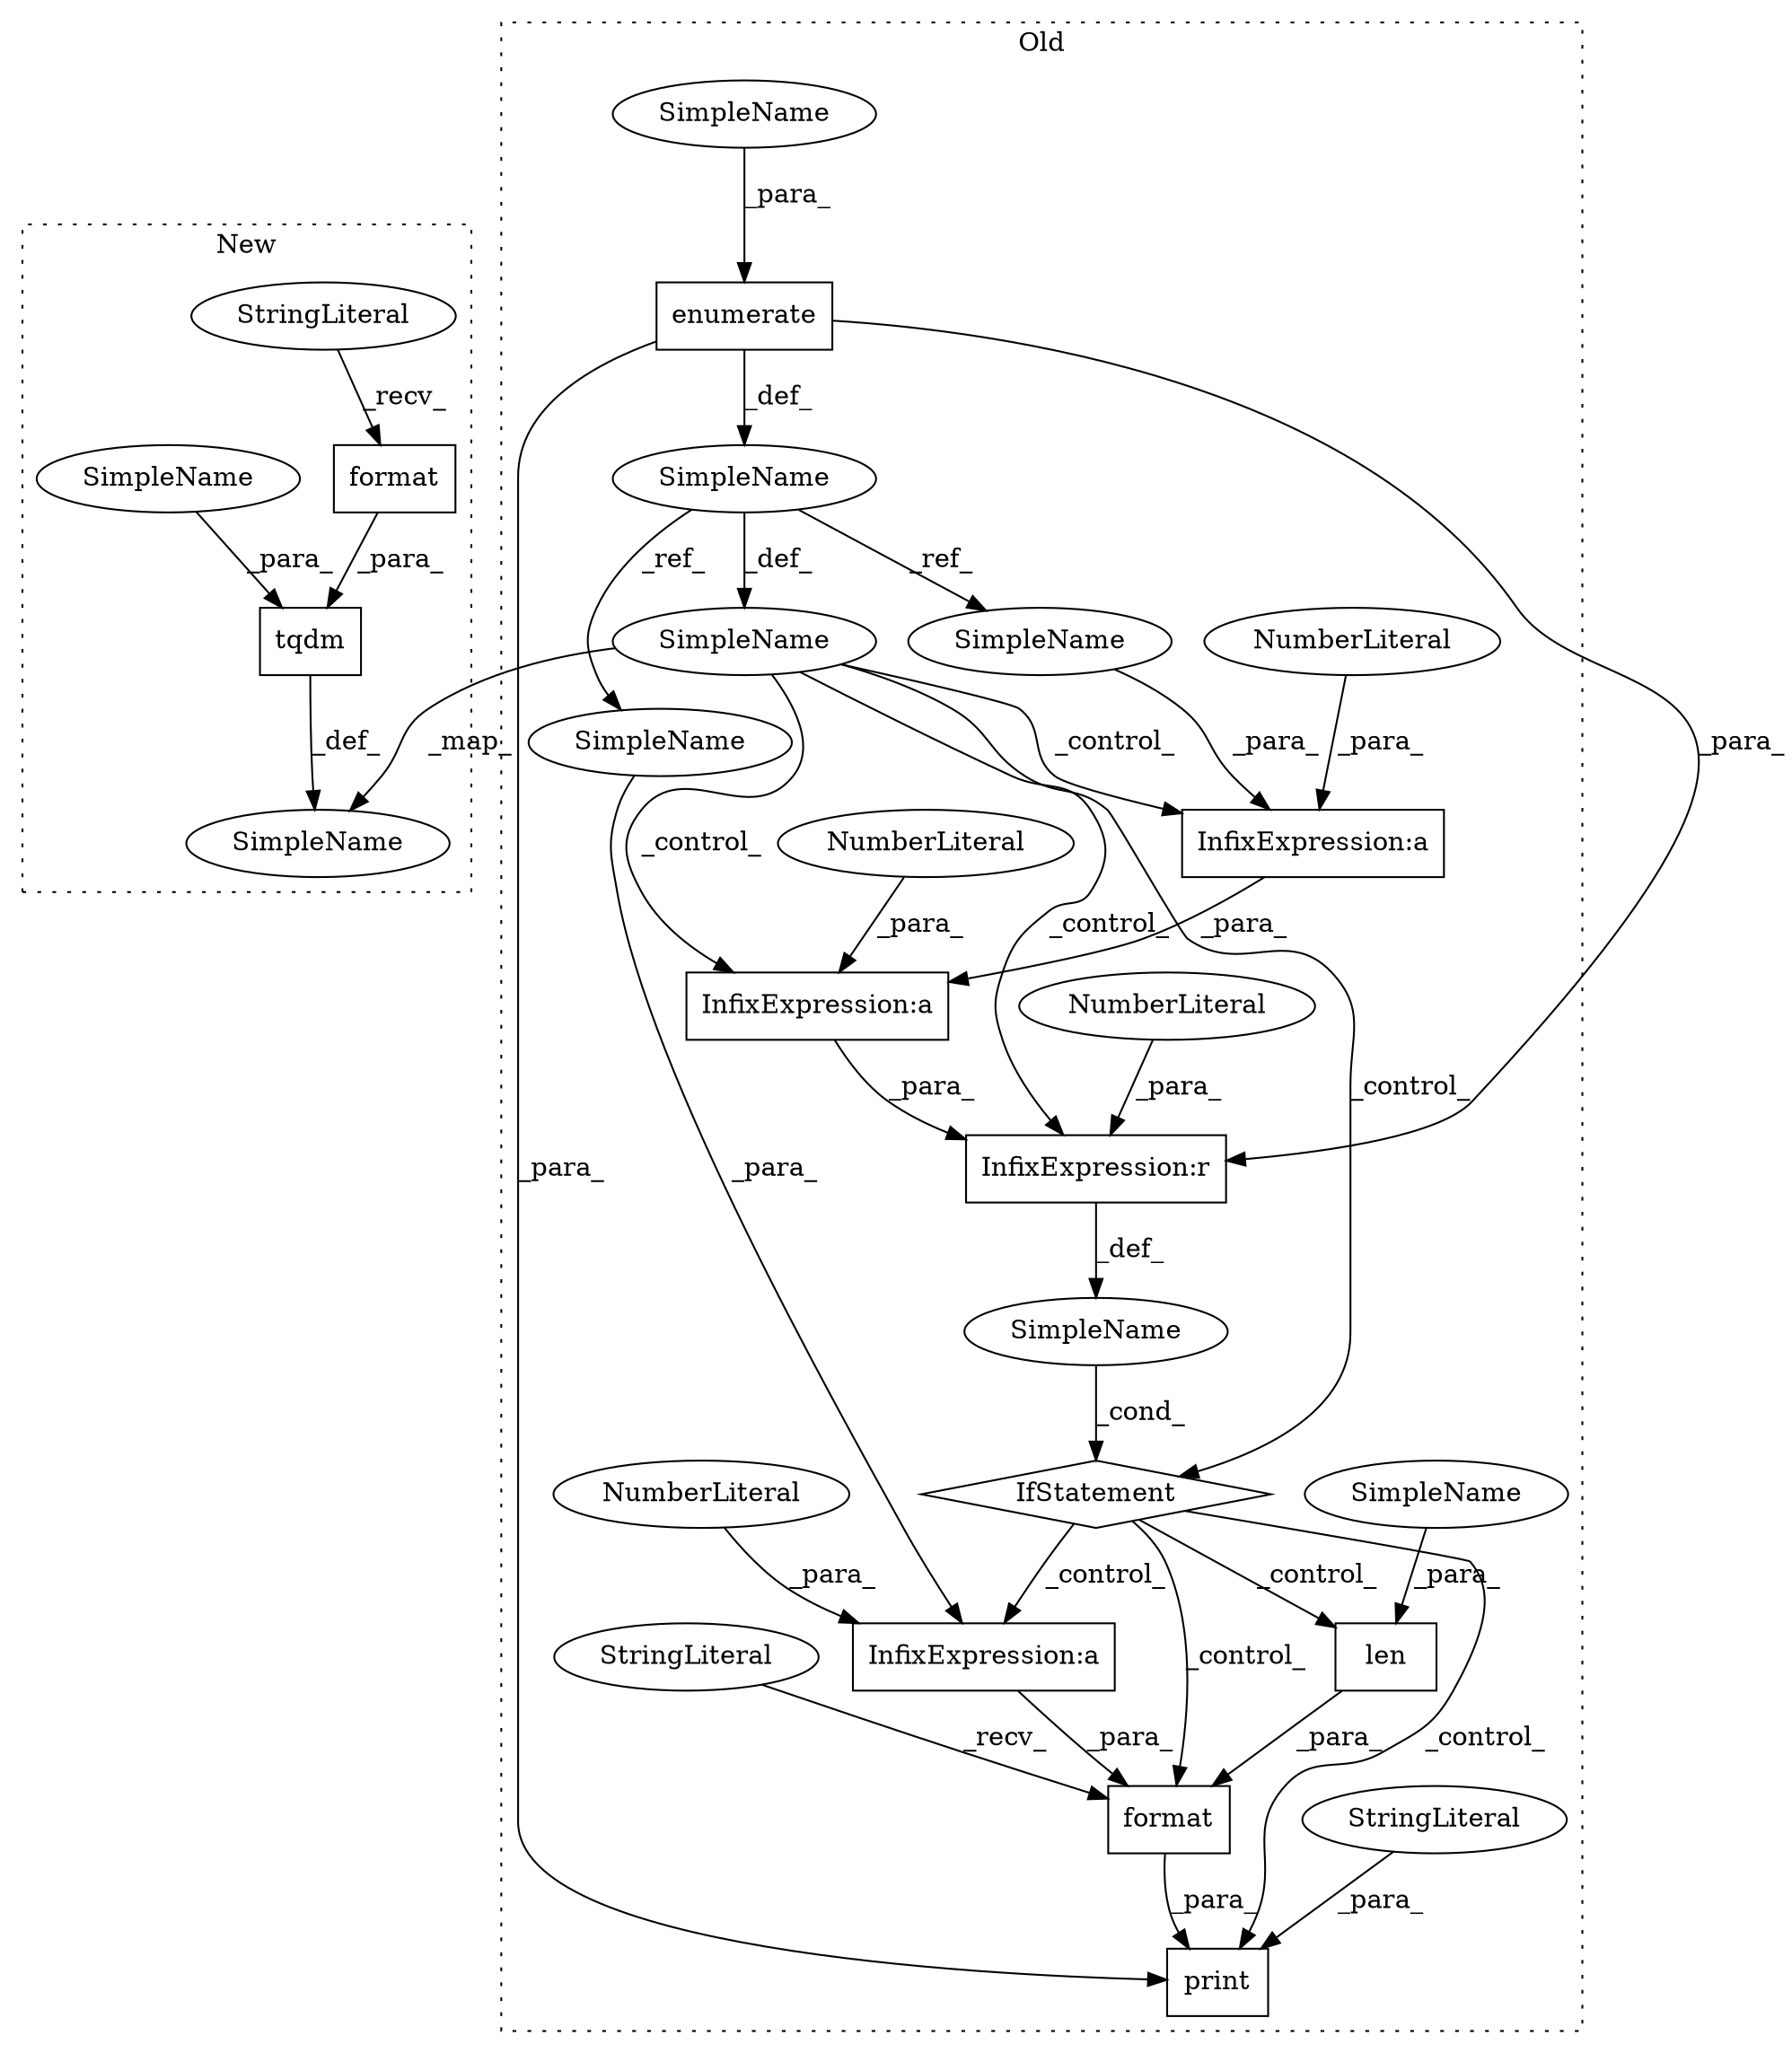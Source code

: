 digraph G {
subgraph cluster0 {
1 [label="len" a="32" s="4480,4492" l="4,1" shape="box"];
3 [label="SimpleName" a="42" s="1434" l="7" shape="ellipse"];
5 [label="format" a="32" s="4455,4493" l="7,1" shape="box"];
7 [label="InfixExpression:a" a="27" s="4475" l="3" shape="box"];
8 [label="InfixExpression:a" a="27" s="4396" l="3" shape="box"];
9 [label="InfixExpression:a" a="27" s="4391" l="3" shape="box"];
10 [label="print" a="32" s="4420,4499" l="6,1" shape="box"];
11 [label="NumberLiteral" a="34" s="4399" l="3" shape="ellipse"];
12 [label="NumberLiteral" a="34" s="4394" l="1" shape="ellipse"];
13 [label="NumberLiteral" a="34" s="4478" l="1" shape="ellipse"];
14 [label="InfixExpression:r" a="27" s="4403" l="4" shape="box"];
15 [label="NumberLiteral" a="34" s="4407" l="1" shape="ellipse"];
16 [label="enumerate" a="32" s="1444,1462" l="10,1" shape="box"];
17 [label="IfStatement" a="25" s="4372,4408" l="4,2" shape="diamond"];
18 [label="SimpleName" a="42" s="1409" l="13" shape="ellipse"];
19 [label="SimpleName" a="42" s="" l="" shape="ellipse"];
20 [label="StringLiteral" a="45" s="4495" l="4" shape="ellipse"];
22 [label="StringLiteral" a="45" s="4426" l="28" shape="ellipse"];
23 [label="SimpleName" a="42" s="4484" l="8" shape="ellipse"];
24 [label="SimpleName" a="42" s="1454" l="8" shape="ellipse"];
25 [label="SimpleName" a="42" s="4378" l="13" shape="ellipse"];
26 [label="SimpleName" a="42" s="4462" l="13" shape="ellipse"];
label = "Old";
style="dotted";
}
subgraph cluster1 {
2 [label="format" a="32" s="1474,1490" l="7,1" shape="box"];
4 [label="SimpleName" a="42" s="1418" l="7" shape="ellipse"];
6 [label="tqdm" a="32" s="1428,1491" l="5,1" shape="box"];
21 [label="StringLiteral" a="45" s="1442" l="31" shape="ellipse"];
27 [label="SimpleName" a="42" s="1433" l="8" shape="ellipse"];
label = "New";
style="dotted";
}
1 -> 5 [label="_para_"];
2 -> 6 [label="_para_"];
3 -> 9 [label="_control_"];
3 -> 17 [label="_control_"];
3 -> 14 [label="_control_"];
3 -> 8 [label="_control_"];
3 -> 4 [label="_map_"];
5 -> 10 [label="_para_"];
6 -> 4 [label="_def_"];
7 -> 5 [label="_para_"];
8 -> 14 [label="_para_"];
9 -> 8 [label="_para_"];
11 -> 8 [label="_para_"];
12 -> 9 [label="_para_"];
13 -> 7 [label="_para_"];
14 -> 19 [label="_def_"];
15 -> 14 [label="_para_"];
16 -> 14 [label="_para_"];
16 -> 10 [label="_para_"];
16 -> 18 [label="_def_"];
17 -> 1 [label="_control_"];
17 -> 5 [label="_control_"];
17 -> 7 [label="_control_"];
17 -> 10 [label="_control_"];
18 -> 26 [label="_ref_"];
18 -> 3 [label="_def_"];
18 -> 25 [label="_ref_"];
19 -> 17 [label="_cond_"];
20 -> 10 [label="_para_"];
21 -> 2 [label="_recv_"];
22 -> 5 [label="_recv_"];
23 -> 1 [label="_para_"];
24 -> 16 [label="_para_"];
25 -> 9 [label="_para_"];
26 -> 7 [label="_para_"];
27 -> 6 [label="_para_"];
}
